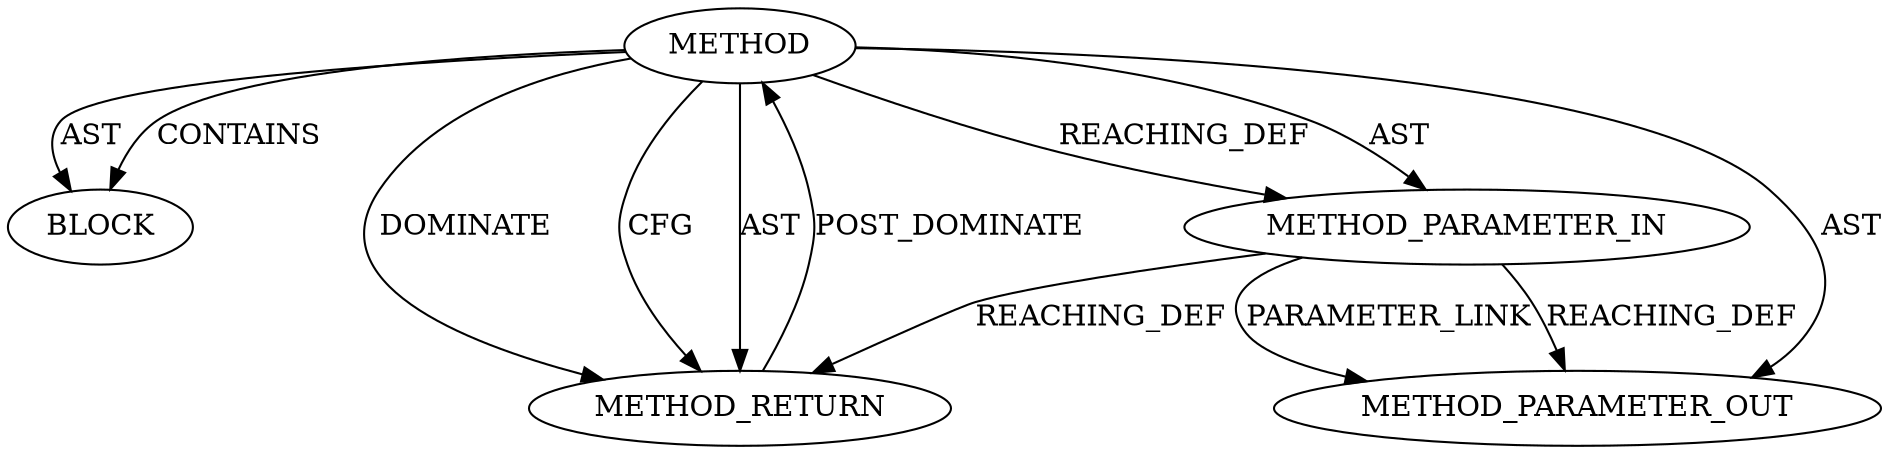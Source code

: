 digraph {
  5937 [label=METHOD COLUMN_NUMBER=8 LINE_NUMBER=123 COLUMN_NUMBER_END=37 IS_EXTERNAL=false SIGNATURE="static DEFINE_MUTEX (ANY)" NAME="DEFINE_MUTEX" AST_PARENT_TYPE="TYPE_DECL" AST_PARENT_FULL_NAME="tls_main.c:<global>" ORDER=83 CODE="static DEFINE_MUTEX(tcpv6_prot_mutex);" FULL_NAME="DEFINE_MUTEX" LINE_NUMBER_END=123 FILENAME="tls_main.c"]
  5939 [label=BLOCK ORDER=2 ARGUMENT_INDEX=-1 CODE="<empty>" TYPE_FULL_NAME="<empty>"]
  5940 [label=METHOD_RETURN ORDER=3 CODE="RET" COLUMN_NUMBER=8 LINE_NUMBER=123 TYPE_FULL_NAME="static" EVALUATION_STRATEGY="BY_VALUE"]
  21431 [label=METHOD_PARAMETER_OUT ORDER=1 CODE="tcpv6_prot_mutex" IS_VARIADIC=false COLUMN_NUMBER=21 LINE_NUMBER=123 TYPE_FULL_NAME="ANY" EVALUATION_STRATEGY="BY_VALUE" INDEX=1 NAME="tcpv6_prot_mutex"]
  5938 [label=METHOD_PARAMETER_IN ORDER=1 CODE="tcpv6_prot_mutex" IS_VARIADIC=false COLUMN_NUMBER=21 LINE_NUMBER=123 TYPE_FULL_NAME="ANY" EVALUATION_STRATEGY="BY_VALUE" INDEX=1 NAME="tcpv6_prot_mutex"]
  5940 -> 5937 [label=POST_DOMINATE ]
  5937 -> 21431 [label=AST ]
  5938 -> 21431 [label=PARAMETER_LINK ]
  5937 -> 5940 [label=DOMINATE ]
  5937 -> 5938 [label=REACHING_DEF VARIABLE=""]
  5937 -> 5939 [label=CONTAINS ]
  5937 -> 5940 [label=CFG ]
  5937 -> 5939 [label=AST ]
  5938 -> 5940 [label=REACHING_DEF VARIABLE="tcpv6_prot_mutex"]
  5937 -> 5938 [label=AST ]
  5938 -> 21431 [label=REACHING_DEF VARIABLE="tcpv6_prot_mutex"]
  5937 -> 5940 [label=AST ]
}
